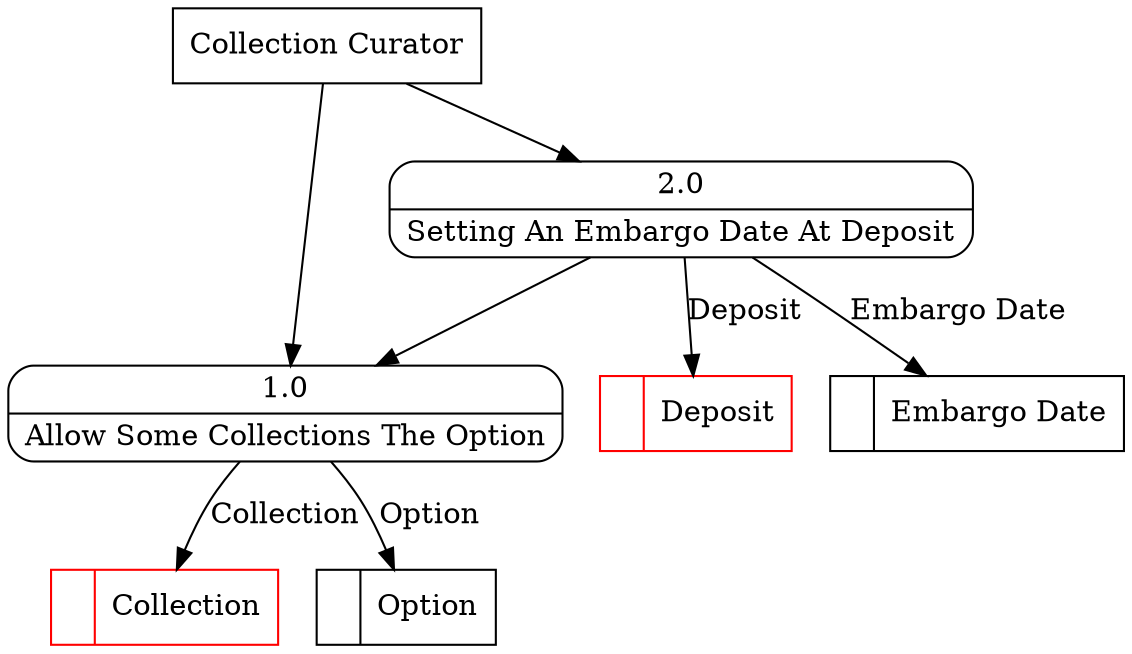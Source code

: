 digraph dfd2{ 
node[shape=record]
200 [label="<f0>  |<f1> Collection " color=red];
201 [label="<f0>  |<f1> Deposit " color=red];
202 [label="<f0>  |<f1> Embargo Date " ];
203 [label="<f0>  |<f1> Option " ];
204 [label="Collection Curator" shape=box];
205 [label="{<f0> 1.0|<f1> Allow Some Collections The Option }" shape=Mrecord];
206 [label="{<f0> 2.0|<f1> Setting An Embargo Date At Deposit }" shape=Mrecord];
204 -> 205
204 -> 206
205 -> 200 [label="Collection"]
205 -> 203 [label="Option"]
206 -> 205
206 -> 202 [label="Embargo Date"]
206 -> 201 [label="Deposit"]
}